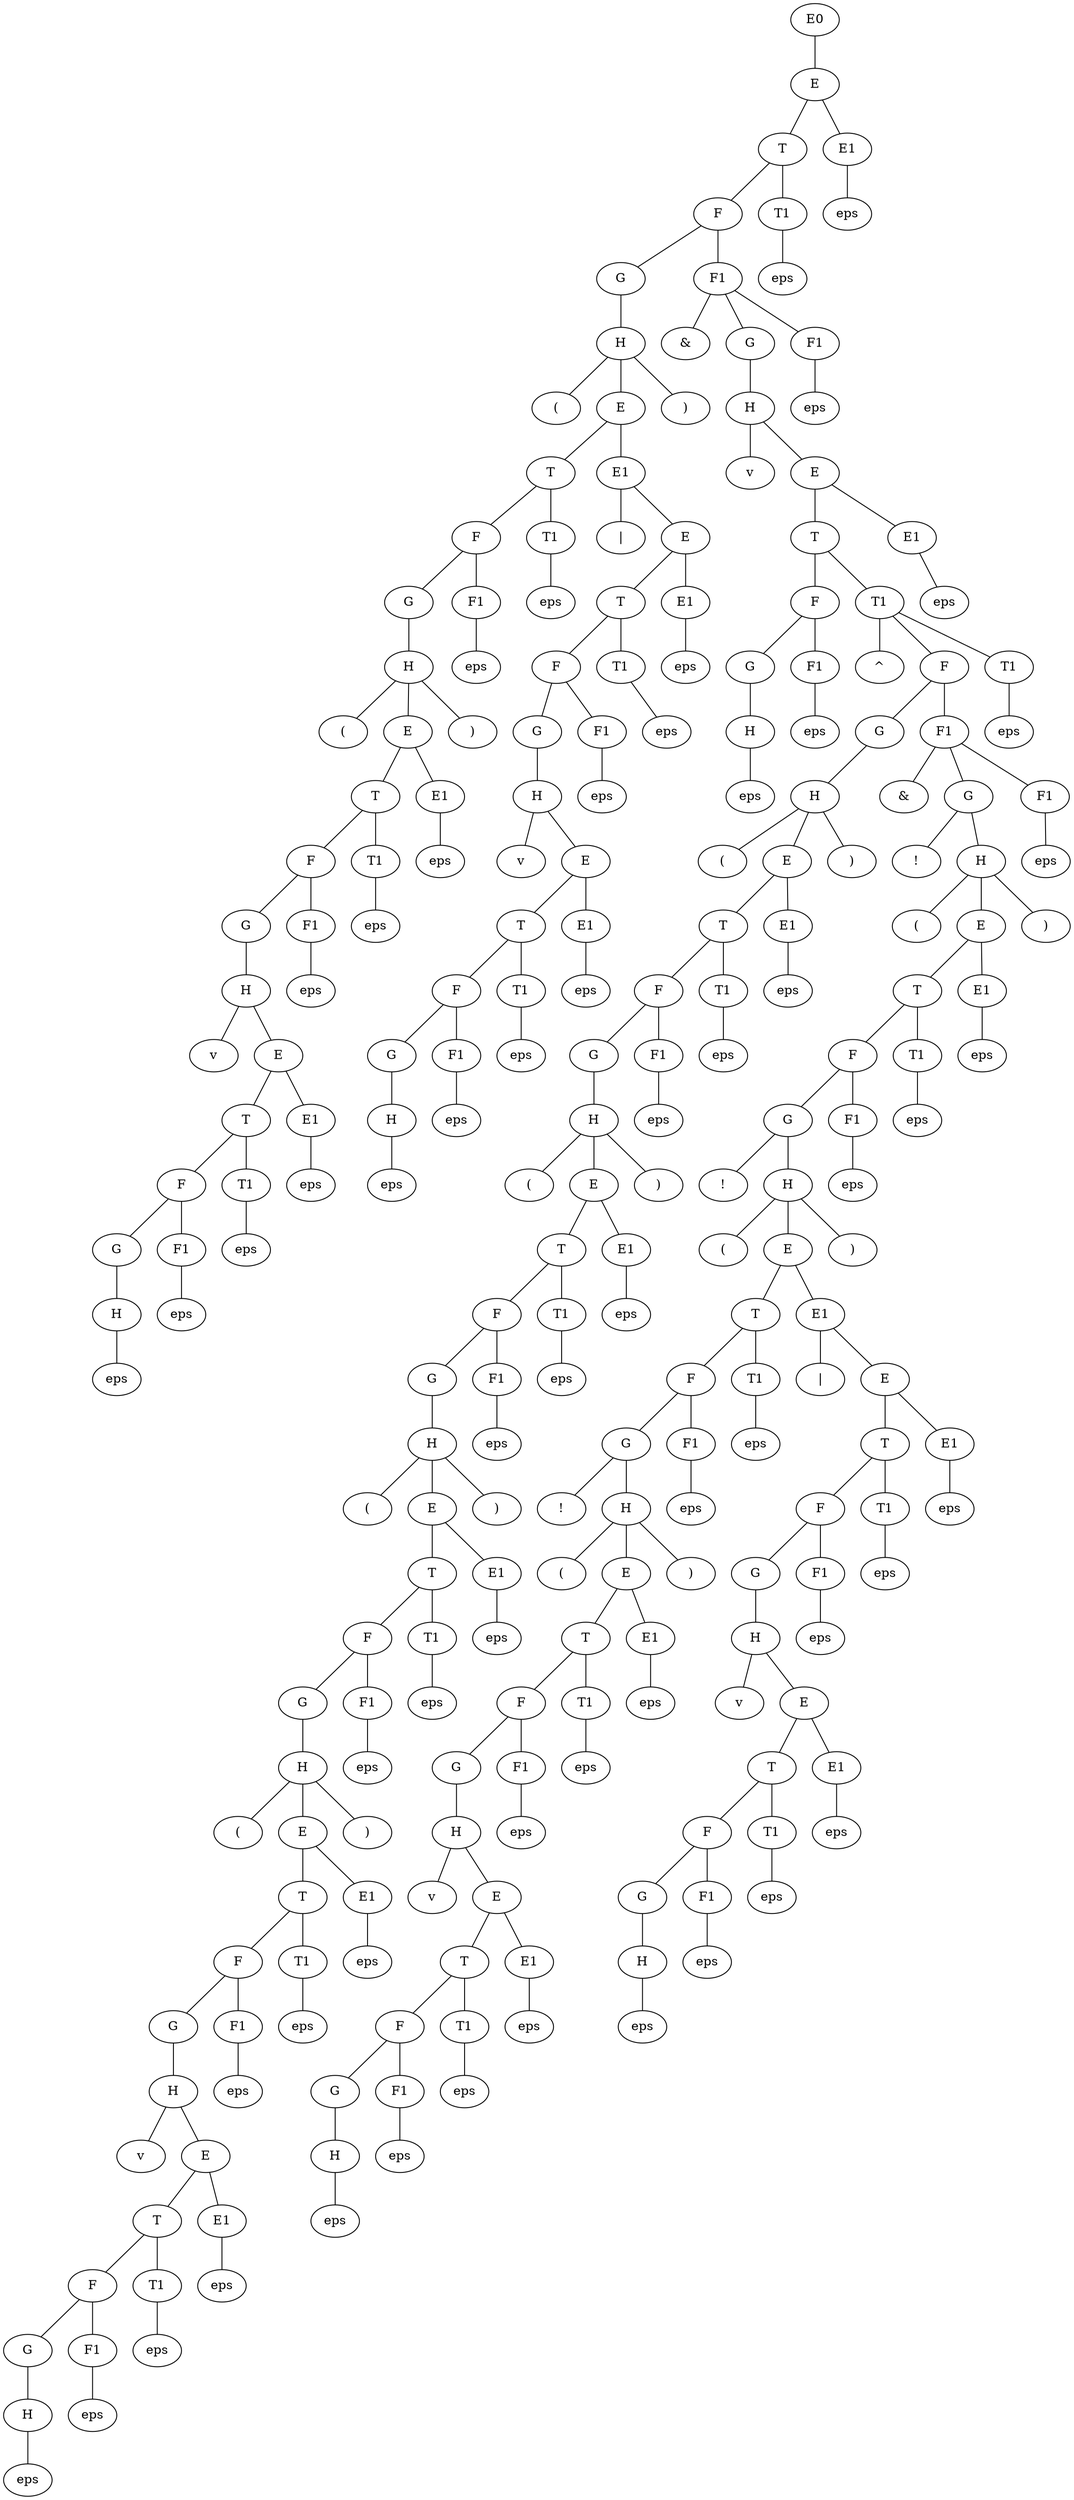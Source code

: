 graph {
	"E0_1074389766" -- "E_1136768342"
	"E0_1074389766"[label="E0"]
	"E_1136768342"[label="E"]
	"E_1136768342" -- "T_1484673893"
	"E_1136768342"[label="E"]
	"T_1484673893"[label="T"]
	"T_1484673893" -- "F_587003819"
	"T_1484673893"[label="T"]
	"F_587003819"[label="F"]
	"F_587003819" -- "G_769798433"
	"F_587003819"[label="F"]
	"G_769798433"[label="G"]
	"G_769798433" -- "H_1665620686"
	"G_769798433"[label="G"]
	"H_1665620686"[label="H"]
	"H_1665620686" -- "(_1233705144"
	"H_1665620686"[label="H"]
	"(_1233705144"[label="("]
	"H_1665620686" -- "E_202125197"
	"H_1665620686"[label="H"]
	"E_202125197"[label="E"]
	"E_202125197" -- "T_811301908"
	"E_202125197"[label="E"]
	"T_811301908"[label="T"]
	"T_811301908" -- "F_1762902523"
	"T_811301908"[label="T"]
	"F_1762902523"[label="F"]
	"F_1762902523" -- "G_1725008249"
	"F_1762902523"[label="F"]
	"G_1725008249"[label="G"]
	"G_1725008249" -- "H_197964393"
	"G_1725008249"[label="G"]
	"H_197964393"[label="H"]
	"H_197964393" -- "(_1620890840"
	"H_197964393"[label="H"]
	"(_1620890840"[label="("]
	"H_197964393" -- "E_402115881"
	"H_197964393"[label="H"]
	"E_402115881"[label="E"]
	"E_402115881" -- "T_2106000623"
	"E_402115881"[label="E"]
	"T_2106000623"[label="T"]
	"T_2106000623" -- "F_330739404"
	"T_2106000623"[label="T"]
	"F_330739404"[label="F"]
	"F_330739404" -- "G_361398902"
	"F_330739404"[label="F"]
	"G_361398902"[label="G"]
	"G_361398902" -- "H_1010670443"
	"G_361398902"[label="G"]
	"H_1010670443"[label="H"]
	"H_1010670443" -- "v_2044215423"
	"H_1010670443"[label="H"]
	"v_2044215423"[label="v"]
	"H_1010670443" -- "E_1606304070"
	"H_1010670443"[label="H"]
	"E_1606304070"[label="E"]
	"E_1606304070" -- "T_510063093"
	"E_1606304070"[label="E"]
	"T_510063093"[label="T"]
	"T_510063093" -- "F_1313916817"
	"T_510063093"[label="T"]
	"F_1313916817"[label="F"]
	"F_1313916817" -- "G_1966124444"
	"F_1313916817"[label="F"]
	"G_1966124444"[label="G"]
	"G_1966124444" -- "H_1487500813"
	"G_1966124444"[label="G"]
	"H_1487500813"[label="H"]
	"H_1487500813" -- "eps_1911152052"
	"H_1487500813"[label="H"]
	"eps_1911152052"[label="eps"]
	"F_1313916817" -- "F1_961409111"
	"F_1313916817"[label="F"]
	"F1_961409111"[label="F1"]
	"F1_961409111" -- "eps_1231156911"
	"F1_961409111"[label="F1"]
	"eps_1231156911"[label="eps"]
	"T_510063093" -- "T1_1525409936"
	"T_510063093"[label="T"]
	"T1_1525409936"[label="T1"]
	"T1_1525409936" -- "eps_1708169732"
	"T1_1525409936"[label="T1"]
	"eps_1708169732"[label="eps"]
	"E_1606304070" -- "E1_868815265"
	"E_1606304070"[label="E"]
	"E1_868815265"[label="E1"]
	"E1_868815265" -- "eps_1977310713"
	"E1_868815265"[label="E1"]
	"eps_1977310713"[label="eps"]
	"F_330739404" -- "F1_1886491834"
	"F_330739404"[label="F"]
	"F1_1886491834"[label="F1"]
	"F1_1886491834" -- "eps_294658058"
	"F1_1886491834"[label="F1"]
	"eps_294658058"[label="eps"]
	"T_2106000623" -- "T1_1781493632"
	"T_2106000623"[label="T"]
	"T1_1781493632"[label="T1"]
	"T1_1781493632" -- "eps_1169474473"
	"T1_1781493632"[label="T1"]
	"eps_1169474473"[label="eps"]
	"E_402115881" -- "E1_966544353"
	"E_402115881"[label="E"]
	"E1_966544353"[label="E1"]
	"E1_966544353" -- "eps_689745064"
	"E1_966544353"[label="E1"]
	"eps_689745064"[label="eps"]
	"H_197964393" -- ")_945722724"
	"H_197964393"[label="H"]
	")_945722724"[label=")"]
	"F_1762902523" -- "F1_1536471117"
	"F_1762902523"[label="F"]
	"F1_1536471117"[label="F1"]
	"F1_1536471117" -- "eps_9190301"
	"F1_1536471117"[label="F1"]
	"eps_9190301"[label="eps"]
	"T_811301908" -- "T1_1278852808"
	"T_811301908"[label="T"]
	"T1_1278852808"[label="T1"]
	"T1_1278852808" -- "eps_63390"
	"T1_1278852808"[label="T1"]
	"eps_63390"[label="eps"]
	"E_202125197" -- "E1_2129144075"
	"E_202125197"[label="E"]
	"E1_2129144075"[label="E1"]
	"E1_2129144075" -- "|_525968792"
	"E1_2129144075"[label="E1"]
	"|_525968792"[label="|"]
	"E1_2129144075" -- "E_504858437"
	"E1_2129144075"[label="E1"]
	"E_504858437"[label="E"]
	"E_504858437" -- "T_422330142"
	"E_504858437"[label="E"]
	"T_422330142"[label="T"]
	"T_422330142" -- "F_649329985"
	"T_422330142"[label="T"]
	"F_649329985"[label="F"]
	"F_649329985" -- "G_1955920234"
	"F_649329985"[label="F"]
	"G_1955920234"[label="G"]
	"G_1955920234" -- "H_1444635922"
	"G_1955920234"[label="G"]
	"H_1444635922"[label="H"]
	"H_1444635922" -- "v_775386112"
	"H_1444635922"[label="H"]
	"v_775386112"[label="v"]
	"H_1444635922" -- "E_391630194"
	"H_1444635922"[label="H"]
	"E_391630194"[label="E"]
	"E_391630194" -- "T_1146825051"
	"E_391630194"[label="E"]
	"T_1146825051"[label="T"]
	"T_1146825051" -- "F_1239807799"
	"T_1146825051"[label="T"]
	"F_1239807799"[label="F"]
	"F_1239807799" -- "G_1550261631"
	"F_1239807799"[label="F"]
	"G_1550261631"[label="G"]
	"G_1550261631" -- "H_1970436060"
	"G_1550261631"[label="G"]
	"H_1970436060"[label="H"]
	"H_1970436060" -- "eps_1753127384"
	"H_1970436060"[label="H"]
	"eps_1753127384"[label="eps"]
	"F_1239807799" -- "F1_239372207"
	"F_1239807799"[label="F"]
	"F1_239372207"[label="F1"]
	"F1_239372207" -- "eps_1789718525"
	"F1_239372207"[label="F1"]
	"eps_1789718525"[label="eps"]
	"T_1146825051" -- "T1_210156003"
	"T_1146825051"[label="T"]
	"T1_210156003"[label="T1"]
	"T1_210156003" -- "eps_279593458"
	"T1_210156003"[label="T1"]
	"eps_279593458"[label="eps"]
	"E_391630194" -- "E1_989447607"
	"E_391630194"[label="E"]
	"E1_989447607"[label="E1"]
	"E1_989447607" -- "eps_925308434"
	"E1_989447607"[label="E1"]
	"eps_925308434"[label="eps"]
	"F_649329985" -- "F1_249034932"
	"F_649329985"[label="F"]
	"F1_249034932"[label="F1"]
	"F1_249034932" -- "eps_1278254413"
	"F1_249034932"[label="F1"]
	"eps_1278254413"[label="eps"]
	"T_422330142" -- "T1_940584193"
	"T_422330142"[label="T"]
	"T1_940584193"[label="T1"]
	"T1_940584193" -- "eps_931675031"
	"T1_940584193"[label="T1"]
	"eps_931675031"[label="eps"]
	"E_504858437" -- "E1_111900554"
	"E_504858437"[label="E"]
	"E1_111900554"[label="E1"]
	"E1_111900554" -- "eps_1312381159"
	"E1_111900554"[label="E1"]
	"eps_1312381159"[label="eps"]
	"H_1665620686" -- ")_2012744708"
	"H_1665620686"[label="H"]
	")_2012744708"[label=")"]
	"F_587003819" -- "F1_31114735"
	"F_587003819"[label="F"]
	"F1_31114735"[label="F1"]
	"F1_31114735" -- "&_1552999801"
	"F1_31114735"[label="F1"]
	"&_1552999801"[label="&"]
	"F1_31114735" -- "G_1491755116"
	"F1_31114735"[label="F1"]
	"G_1491755116"[label="G"]
	"G_1491755116" -- "H_1866850137"
	"G_1491755116"[label="G"]
	"H_1866850137"[label="H"]
	"H_1866850137" -- "v_954702563"
	"H_1866850137"[label="H"]
	"v_954702563"[label="v"]
	"H_1866850137" -- "E_1661406123"
	"H_1866850137"[label="H"]
	"E_1661406123"[label="E"]
	"E_1661406123" -- "T_1759899303"
	"E_1661406123"[label="E"]
	"T_1759899303"[label="T"]
	"T_1759899303" -- "F_689654773"
	"T_1759899303"[label="T"]
	"F_689654773"[label="F"]
	"F_689654773" -- "G_758119607"
	"F_689654773"[label="F"]
	"G_758119607"[label="G"]
	"G_758119607" -- "H_1982787818"
	"G_758119607"[label="G"]
	"H_1982787818"[label="H"]
	"H_1982787818" -- "eps_838449246"
	"H_1982787818"[label="H"]
	"eps_838449246"[label="eps"]
	"F_689654773" -- "F1_1112414583"
	"F_689654773"[label="F"]
	"F1_1112414583"[label="F1"]
	"F1_1112414583" -- "eps_282496973"
	"F1_1112414583"[label="F1"]
	"eps_282496973"[label="eps"]
	"T_1759899303" -- "T1_293508253"
	"T_1759899303"[label="T"]
	"T1_293508253"[label="T1"]
	"T1_293508253" -- "^_1840903588"
	"T1_293508253"[label="T1"]
	"^_1840903588"[label="^"]
	"T1_293508253" -- "F_1603198149"
	"T1_293508253"[label="T1"]
	"F_1603198149"[label="F"]
	"F_1603198149" -- "G_2063763486"
	"F_1603198149"[label="F"]
	"G_2063763486"[label="G"]
	"G_2063763486" -- "H_515715487"
	"G_2063763486"[label="G"]
	"H_515715487"[label="H"]
	"H_515715487" -- "(_1007412025"
	"H_515715487"[label="H"]
	"(_1007412025"[label="("]
	"H_515715487" -- "E_365590665"
	"H_515715487"[label="H"]
	"E_365590665"[label="E"]
	"E_365590665" -- "T_2053591126"
	"E_365590665"[label="E"]
	"T_2053591126"[label="T"]
	"T_2053591126" -- "F_220309324"
	"T_2053591126"[label="T"]
	"F_220309324"[label="F"]
	"F_220309324" -- "G_1850777594"
	"F_220309324"[label="F"]
	"G_1850777594"[label="G"]
	"G_1850777594" -- "H_681094281"
	"G_1850777594"[label="G"]
	"H_681094281"[label="H"]
	"H_681094281" -- "(_1748876332"
	"H_681094281"[label="H"]
	"(_1748876332"[label="("]
	"H_681094281" -- "E_1747352992"
	"H_681094281"[label="H"]
	"E_1747352992"[label="E"]
	"E_1747352992" -- "T_40075281"
	"E_1747352992"[label="E"]
	"T_40075281"[label="T"]
	"T_40075281" -- "F_1878169648"
	"T_40075281"[label="T"]
	"F_1878169648"[label="F"]
	"F_1878169648" -- "G_1781241150"
	"F_1878169648"[label="F"]
	"G_1781241150"[label="G"]
	"G_1781241150" -- "H_825962150"
	"G_1781241150"[label="G"]
	"H_825962150"[label="H"]
	"H_825962150" -- "(_793138072"
	"H_825962150"[label="H"]
	"(_793138072"[label="("]
	"H_825962150" -- "E_1418620248"
	"H_825962150"[label="H"]
	"E_1418620248"[label="E"]
	"E_1418620248" -- "T_1648001170"
	"E_1418620248"[label="E"]
	"T_1648001170"[label="T"]
	"T_1648001170" -- "F_169663597"
	"T_1648001170"[label="T"]
	"F_169663597"[label="F"]
	"F_169663597" -- "G_391877669"
	"F_169663597"[label="F"]
	"G_391877669"[label="G"]
	"G_391877669" -- "H_815320891"
	"G_391877669"[label="G"]
	"H_815320891"[label="H"]
	"H_815320891" -- "(_101775274"
	"H_815320891"[label="H"]
	"(_101775274"[label="("]
	"H_815320891" -- "E_1778629809"
	"H_815320891"[label="H"]
	"E_1778629809"[label="E"]
	"E_1778629809" -- "T_565372776"
	"E_1778629809"[label="E"]
	"T_565372776"[label="T"]
	"T_565372776" -- "F_1462044018"
	"T_565372776"[label="T"]
	"F_1462044018"[label="F"]
	"F_1462044018" -- "G_1443435931"
	"F_1462044018"[label="F"]
	"G_1443435931"[label="G"]
	"G_1443435931" -- "H_555273695"
	"G_1443435931"[label="G"]
	"H_555273695"[label="H"]
	"H_555273695" -- "v_396883763"
	"H_555273695"[label="H"]
	"v_396883763"[label="v"]
	"H_555273695" -- "E_1750498848"
	"H_555273695"[label="H"]
	"E_1750498848"[label="E"]
	"E_1750498848" -- "T_1995250556"
	"E_1750498848"[label="E"]
	"T_1995250556"[label="T"]
	"T_1995250556" -- "F_301749835"
	"T_1995250556"[label="T"]
	"F_301749835"[label="F"]
	"F_301749835" -- "G_961160488"
	"F_301749835"[label="F"]
	"G_961160488"[label="G"]
	"G_961160488" -- "H_1647766367"
	"G_961160488"[label="G"]
	"H_1647766367"[label="H"]
	"H_1647766367" -- "eps_2082351774"
	"H_1647766367"[label="H"]
	"eps_2082351774"[label="eps"]
	"F_301749835" -- "F1_262366552"
	"F_301749835"[label="F"]
	"F1_262366552"[label="F1"]
	"F1_262366552" -- "eps_1730704097"
	"F1_262366552"[label="F1"]
	"eps_1730704097"[label="eps"]
	"T_1995250556" -- "T1_848363848"
	"T_1995250556"[label="T"]
	"T1_848363848"[label="T1"]
	"T1_848363848" -- "eps_1062635358"
	"T1_848363848"[label="T1"]
	"eps_1062635358"[label="eps"]
	"E_1750498848" -- "E1_726379593"
	"E_1750498848"[label="E"]
	"E1_726379593"[label="E1"]
	"E1_726379593" -- "eps_265321659"
	"E1_726379593"[label="E1"]
	"eps_265321659"[label="eps"]
	"F_1462044018" -- "F1_896644936"
	"F_1462044018"[label="F"]
	"F1_896644936"[label="F1"]
	"F1_896644936" -- "eps_1050065615"
	"F1_896644936"[label="F1"]
	"eps_1050065615"[label="eps"]
	"T_565372776" -- "T1_1212772528"
	"T_565372776"[label="T"]
	"T1_1212772528"[label="T1"]
	"T1_1212772528" -- "eps_1148254374"
	"T1_1212772528"[label="T1"]
	"eps_1148254374"[label="eps"]
	"E_1778629809" -- "E1_2089016471"
	"E_1778629809"[label="E"]
	"E1_2089016471"[label="E1"]
	"E1_2089016471" -- "eps_2001223946"
	"E1_2089016471"[label="E1"]
	"eps_2001223946"[label="eps"]
	"H_815320891" -- ")_1946645411"
	"H_815320891"[label="H"]
	")_1946645411"[label=")"]
	"F_169663597" -- "F1_938545229"
	"F_169663597"[label="F"]
	"F1_938545229"[label="F1"]
	"F1_938545229" -- "eps_1433666880"
	"F1_938545229"[label="F1"]
	"eps_1433666880"[label="eps"]
	"T_1648001170" -- "T1_1610702581"
	"T_1648001170"[label="T"]
	"T1_1610702581"[label="T1"]
	"T1_1610702581" -- "eps_794075965"
	"T1_1610702581"[label="T1"]
	"eps_794075965"[label="eps"]
	"E_1418620248" -- "E1_270056930"
	"E_1418620248"[label="E"]
	"E1_270056930"[label="E1"]
	"E1_270056930" -- "eps_1706292388"
	"E1_270056930"[label="E1"]
	"eps_1706292388"[label="eps"]
	"H_825962150" -- ")_254801937"
	"H_825962150"[label="H"]
	")_254801937"[label=")"]
	"F_1878169648" -- "F1_90767234"
	"F_1878169648"[label="F"]
	"F1_90767234"[label="F1"]
	"F1_90767234" -- "eps_1355457888"
	"F1_90767234"[label="F1"]
	"eps_1355457888"[label="eps"]
	"T_40075281" -- "T1_707161353"
	"T_40075281"[label="T"]
	"T1_707161353"[label="T1"]
	"T1_707161353" -- "eps_1522132780"
	"T1_707161353"[label="T1"]
	"eps_1522132780"[label="eps"]
	"E_1747352992" -- "E1_409962262"
	"E_1747352992"[label="E"]
	"E1_409962262"[label="E1"]
	"E1_409962262" -- "eps_495702238"
	"E1_409962262"[label="E1"]
	"eps_495702238"[label="eps"]
	"H_681094281" -- ")_73181251"
	"H_681094281"[label="H"]
	")_73181251"[label=")"]
	"F_220309324" -- "F1_298430307"
	"F_220309324"[label="F"]
	"F1_298430307"[label="F1"]
	"F1_298430307" -- "eps_1970982267"
	"F1_298430307"[label="F1"]
	"eps_1970982267"[label="eps"]
	"T_2053591126" -- "T1_917831210"
	"T_2053591126"[label="T"]
	"T1_917831210"[label="T1"]
	"T1_917831210" -- "eps_1464555023"
	"T1_917831210"[label="T1"]
	"eps_1464555023"[label="eps"]
	"E_365590665" -- "E1_195381554"
	"E_365590665"[label="E"]
	"E1_195381554"[label="E1"]
	"E1_195381554" -- "eps_681008168"
	"E1_195381554"[label="E1"]
	"eps_681008168"[label="eps"]
	"H_515715487" -- ")_960733886"
	"H_515715487"[label="H"]
	")_960733886"[label=")"]
	"F_1603198149" -- "F1_875917495"
	"F_1603198149"[label="F"]
	"F1_875917495"[label="F1"]
	"F1_875917495" -- "&_360207322"
	"F1_875917495"[label="F1"]
	"&_360207322"[label="&"]
	"F1_875917495" -- "G_119290689"
	"F1_875917495"[label="F1"]
	"G_119290689"[label="G"]
	"G_119290689" -- "!_594427726"
	"G_119290689"[label="G"]
	"!_594427726"[label="!"]
	"G_119290689" -- "H_1019298652"
	"G_119290689"[label="G"]
	"H_1019298652"[label="H"]
	"H_1019298652" -- "(_1810899357"
	"H_1019298652"[label="H"]
	"(_1810899357"[label="("]
	"H_1019298652" -- "E_231786897"
	"H_1019298652"[label="H"]
	"E_231786897"[label="E"]
	"E_231786897" -- "T_1595282218"
	"E_231786897"[label="E"]
	"T_1595282218"[label="T"]
	"T_1595282218" -- "F_1778081847"
	"T_1595282218"[label="T"]
	"F_1778081847"[label="F"]
	"F_1778081847" -- "G_57497692"
	"F_1778081847"[label="F"]
	"G_57497692"[label="G"]
	"G_57497692" -- "!_142247393"
	"G_57497692"[label="G"]
	"!_142247393"[label="!"]
	"G_57497692" -- "H_1729779847"
	"G_57497692"[label="G"]
	"H_1729779847"[label="H"]
	"H_1729779847" -- "(_1431467659"
	"H_1729779847"[label="H"]
	"(_1431467659"[label="("]
	"H_1729779847" -- "E_1016363973"
	"H_1729779847"[label="H"]
	"E_1016363973"[label="E"]
	"E_1016363973" -- "T_1620948027"
	"E_1016363973"[label="E"]
	"T_1620948027"[label="T"]
	"T_1620948027" -- "F_1442191055"
	"T_1620948027"[label="T"]
	"F_1442191055"[label="F"]
	"F_1442191055" -- "G_324457684"
	"F_1442191055"[label="F"]
	"G_324457684"[label="G"]
	"G_324457684" -- "!_201576232"
	"G_324457684"[label="G"]
	"!_201576232"[label="!"]
	"G_324457684" -- "H_20094719"
	"G_324457684"[label="G"]
	"H_20094719"[label="H"]
	"H_20094719" -- "(_1687662712"
	"H_20094719"[label="H"]
	"(_1687662712"[label="("]
	"H_20094719" -- "E_1103243338"
	"H_20094719"[label="H"]
	"E_1103243338"[label="E"]
	"E_1103243338" -- "T_1403704789"
	"E_1103243338"[label="E"]
	"T_1403704789"[label="T"]
	"T_1403704789" -- "F_1190820921"
	"T_1403704789"[label="T"]
	"F_1190820921"[label="F"]
	"F_1190820921" -- "G_532087022"
	"F_1190820921"[label="F"]
	"G_532087022"[label="G"]
	"G_532087022" -- "H_1332210474"
	"G_532087022"[label="G"]
	"H_1332210474"[label="H"]
	"H_1332210474" -- "v_1248234350"
	"H_1332210474"[label="H"]
	"v_1248234350"[label="v"]
	"H_1332210474" -- "E_1600667055"
	"H_1332210474"[label="H"]
	"E_1600667055"[label="E"]
	"E_1600667055" -- "T_2030036700"
	"E_1600667055"[label="E"]
	"T_2030036700"[label="T"]
	"T_2030036700" -- "F_137460818"
	"T_2030036700"[label="T"]
	"F_137460818"[label="F"]
	"F_137460818" -- "G_1995619265"
	"F_137460818"[label="F"]
	"G_1995619265"[label="G"]
	"G_1995619265" -- "H_1760126453"
	"G_1995619265"[label="G"]
	"H_1760126453"[label="H"]
	"H_1760126453" -- "eps_1864869682"
	"H_1760126453"[label="H"]
	"eps_1864869682"[label="eps"]
	"F_137460818" -- "F1_1819776360"
	"F_137460818"[label="F"]
	"F1_1819776360"[label="F1"]
	"F1_1819776360" -- "eps_255334292"
	"F1_1819776360"[label="F1"]
	"eps_255334292"[label="eps"]
	"T_2030036700" -- "T1_752684363"
	"T_2030036700"[label="T"]
	"T1_752684363"[label="T1"]
	"T1_752684363" -- "eps_2123444693"
	"T1_752684363"[label="T1"]
	"eps_2123444693"[label="eps"]
	"E_1600667055" -- "E1_773662650"
	"E_1600667055"[label="E"]
	"E1_773662650"[label="E1"]
	"E1_773662650" -- "eps_1641415002"
	"E1_773662650"[label="E1"]
	"eps_1641415002"[label="eps"]
	"F_1190820921" -- "F1_623247230"
	"F_1190820921"[label="F"]
	"F1_623247230"[label="F1"]
	"F1_623247230" -- "eps_1380806038"
	"F1_623247230"[label="F1"]
	"eps_1380806038"[label="eps"]
	"T_1403704789" -- "T1_355115154"
	"T_1403704789"[label="T"]
	"T1_355115154"[label="T1"]
	"T1_355115154" -- "eps_1151844284"
	"T1_355115154"[label="T1"]
	"eps_1151844284"[label="eps"]
	"E_1103243338" -- "E1_1324578393"
	"E_1103243338"[label="E"]
	"E1_1324578393"[label="E1"]
	"E1_1324578393" -- "eps_2003534796"
	"E1_1324578393"[label="E1"]
	"eps_2003534796"[label="eps"]
	"H_20094719" -- ")_931496835"
	"H_20094719"[label="H"]
	")_931496835"[label=")"]
	"F_1442191055" -- "F1_1311146128"
	"F_1442191055"[label="F"]
	"F1_1311146128"[label="F1"]
	"F1_1311146128" -- "eps_464676531"
	"F1_1311146128"[label="F1"]
	"eps_464676531"[label="eps"]
	"T_1620948027" -- "T1_812446698"
	"T_1620948027"[label="T"]
	"T1_812446698"[label="T1"]
	"T1_812446698" -- "eps_737077247"
	"T1_812446698"[label="T1"]
	"eps_737077247"[label="eps"]
	"E_1016363973" -- "E1_1362546706"
	"E_1016363973"[label="E"]
	"E1_1362546706"[label="E1"]
	"E1_1362546706" -- "|_1496949625"
	"E1_1362546706"[label="E1"]
	"|_1496949625"[label="|"]
	"E1_1362546706" -- "E_236840983"
	"E1_1362546706"[label="E1"]
	"E_236840983"[label="E"]
	"E_236840983" -- "T_1376790324"
	"E_236840983"[label="E"]
	"T_1376790324"[label="T"]
	"T_1376790324" -- "F_893504292"
	"T_1376790324"[label="T"]
	"F_893504292"[label="F"]
	"F_893504292" -- "G_561480862"
	"F_893504292"[label="F"]
	"G_561480862"[label="G"]
	"G_561480862" -- "H_1087081975"
	"G_561480862"[label="G"]
	"H_1087081975"[label="H"]
	"H_1087081975" -- "v_330382173"
	"H_1087081975"[label="H"]
	"v_330382173"[label="v"]
	"H_1087081975" -- "E_680712932"
	"H_1087081975"[label="H"]
	"E_680712932"[label="E"]
	"E_680712932" -- "T_895281180"
	"E_680712932"[label="E"]
	"T_895281180"[label="T"]
	"T_895281180" -- "F_694452085"
	"T_895281180"[label="T"]
	"F_694452085"[label="F"]
	"F_694452085" -- "G_857068247"
	"F_694452085"[label="F"]
	"G_857068247"[label="G"]
	"G_857068247" -- "H_225344427"
	"G_857068247"[label="G"]
	"H_225344427"[label="H"]
	"H_225344427" -- "eps_1604353554"
	"H_225344427"[label="H"]
	"eps_1604353554"[label="eps"]
	"F_694452085" -- "F1_1437941060"
	"F_694452085"[label="F"]
	"F1_1437941060"[label="F1"]
	"F1_1437941060" -- "eps_1210830415"
	"F1_1437941060"[label="F1"]
	"eps_1210830415"[label="eps"]
	"T_895281180" -- "T1_912672706"
	"T_895281180"[label="T"]
	"T1_912672706"[label="T1"]
	"T1_912672706" -- "eps_1785397234"
	"T1_912672706"[label="T1"]
	"eps_1785397234"[label="eps"]
	"E_680712932" -- "E1_373928166"
	"E_680712932"[label="E"]
	"E1_373928166"[label="E1"]
	"E1_373928166" -- "eps_8805846"
	"E1_373928166"[label="E1"]
	"eps_8805846"[label="eps"]
	"F_893504292" -- "F1_81412691"
	"F_893504292"[label="F"]
	"F1_81412691"[label="F1"]
	"F1_81412691" -- "eps_963815509"
	"F1_81412691"[label="F1"]
	"eps_963815509"[label="eps"]
	"T_1376790324" -- "T1_1659367709"
	"T_1376790324"[label="T"]
	"T1_1659367709"[label="T1"]
	"T1_1659367709" -- "eps_1346201722"
	"T1_1659367709"[label="T1"]
	"eps_1346201722"[label="eps"]
	"E_236840983" -- "E1_111374580"
	"E_236840983"[label="E"]
	"E1_111374580"[label="E1"]
	"E1_111374580" -- "eps_717176949"
	"E1_111374580"[label="E1"]
	"eps_717176949"[label="eps"]
	"H_1729779847" -- ")_1997353766"
	"H_1729779847"[label="H"]
	")_1997353766"[label=")"]
	"F_1778081847" -- "F1_1288235781"
	"F_1778081847"[label="F"]
	"F1_1288235781"[label="F1"]
	"F1_1288235781" -- "eps_1374754488"
	"F1_1288235781"[label="F1"]
	"eps_1374754488"[label="eps"]
	"T_1595282218" -- "T1_27084827"
	"T_1595282218"[label="T"]
	"T1_27084827"[label="T1"]
	"T1_27084827" -- "eps_530042637"
	"T1_27084827"[label="T1"]
	"eps_530042637"[label="eps"]
	"E_231786897" -- "E1_336371513"
	"E_231786897"[label="E"]
	"E1_336371513"[label="E1"]
	"E1_336371513" -- "eps_1301352406"
	"E1_336371513"[label="E1"]
	"eps_1301352406"[label="eps"]
	"H_1019298652" -- ")_640113647"
	"H_1019298652"[label="H"]
	")_640113647"[label=")"]
	"F1_875917495" -- "F1_124323713"
	"F1_875917495"[label="F1"]
	"F1_124323713"[label="F1"]
	"F1_124323713" -- "eps_2011997442"
	"F1_124323713"[label="F1"]
	"eps_2011997442"[label="eps"]
	"T1_293508253" -- "T1_843512726"
	"T1_293508253"[label="T1"]
	"T1_843512726"[label="T1"]
	"T1_843512726" -- "eps_773989906"
	"T1_843512726"[label="T1"]
	"eps_773989906"[label="eps"]
	"E_1661406123" -- "E1_1631086936"
	"E_1661406123"[label="E"]
	"E1_1631086936"[label="E1"]
	"E1_1631086936" -- "eps_1944978632"
	"E1_1631086936"[label="E1"]
	"eps_1944978632"[label="eps"]
	"F1_31114735" -- "F1_1987169128"
	"F1_31114735"[label="F1"]
	"F1_1987169128"[label="F1"]
	"F1_1987169128" -- "eps_1239183618"
	"F1_1987169128"[label="F1"]
	"eps_1239183618"[label="eps"]
	"T_1484673893" -- "T1_1804379080"
	"T_1484673893"[label="T"]
	"T1_1804379080"[label="T1"]
	"T1_1804379080" -- "eps_1757880885"
	"T1_1804379080"[label="T1"]
	"eps_1757880885"[label="eps"]
	"E_1136768342" -- "E1_278240974"
	"E_1136768342"[label="E"]
	"E1_278240974"[label="E1"]
	"E1_278240974" -- "eps_980138431"
	"E1_278240974"[label="E1"]
	"eps_980138431"[label="eps"]
}